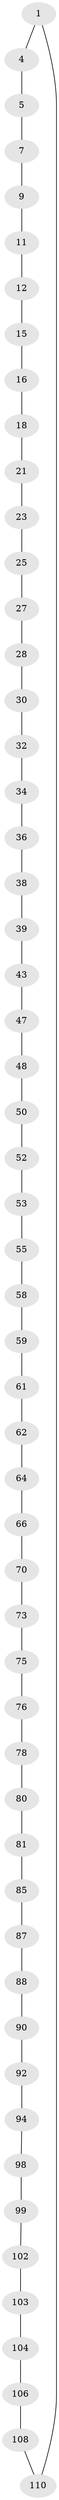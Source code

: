 // original degree distribution, {2: 1.0}
// Generated by graph-tools (version 1.1) at 2025/20/03/04/25 18:20:01]
// undirected, 55 vertices, 55 edges
graph export_dot {
graph [start="1"]
  node [color=gray90,style=filled];
  1 [super="+111+2"];
  4;
  5 [super="+6"];
  7 [super="+8"];
  9 [super="+10"];
  11;
  12 [super="+13"];
  15;
  16 [super="+17"];
  18 [super="+19"];
  21 [super="+22"];
  23 [super="+24"];
  25 [super="+26"];
  27;
  28 [super="+29"];
  30 [super="+31"];
  32 [super="+33"];
  34 [super="+35"];
  36 [super="+37"];
  38;
  39 [super="+40"];
  43 [super="+44"];
  47;
  48 [super="+49"];
  50 [super="+51"];
  52;
  53 [super="+54"];
  55 [super="+56"];
  58;
  59 [super="+60"];
  61;
  62 [super="+63"];
  64 [super="+65"];
  66 [super="+67"];
  70 [super="+71"];
  73 [super="+74"];
  75;
  76 [super="+77"];
  78 [super="+79"];
  80;
  81 [super="+82"];
  85 [super="+86"];
  87;
  88 [super="+89"];
  90 [super="+91"];
  92 [super="+93"];
  94 [super="+95"];
  98;
  99 [super="+100"];
  102;
  103;
  104 [super="+105"];
  106 [super="+107"];
  108 [super="+109"];
  110;
  1 -- 110;
  1 -- 4;
  4 -- 5;
  5 -- 7;
  7 -- 9;
  9 -- 11;
  11 -- 12;
  12 -- 15;
  15 -- 16;
  16 -- 18;
  18 -- 21;
  21 -- 23;
  23 -- 25;
  25 -- 27;
  27 -- 28;
  28 -- 30;
  30 -- 32;
  32 -- 34;
  34 -- 36;
  36 -- 38;
  38 -- 39;
  39 -- 43;
  43 -- 47;
  47 -- 48;
  48 -- 50;
  50 -- 52;
  52 -- 53;
  53 -- 55;
  55 -- 58;
  58 -- 59;
  59 -- 61;
  61 -- 62;
  62 -- 64;
  64 -- 66;
  66 -- 70;
  70 -- 73;
  73 -- 75;
  75 -- 76;
  76 -- 78;
  78 -- 80;
  80 -- 81;
  81 -- 85;
  85 -- 87;
  87 -- 88;
  88 -- 90;
  90 -- 92;
  92 -- 94;
  94 -- 98;
  98 -- 99;
  99 -- 102;
  102 -- 103;
  103 -- 104;
  104 -- 106;
  106 -- 108;
  108 -- 110;
}
